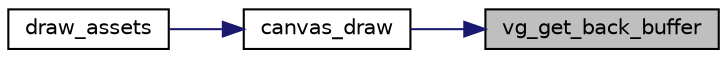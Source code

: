 digraph "vg_get_back_buffer"
{
 // LATEX_PDF_SIZE
  edge [fontname="Helvetica",fontsize="10",labelfontname="Helvetica",labelfontsize="10"];
  node [fontname="Helvetica",fontsize="10",shape=record];
  rankdir="RL";
  Node1 [label="vg_get_back_buffer",height=0.2,width=0.4,color="black", fillcolor="grey75", style="filled", fontcolor="black",tooltip="Returns the back buffer."];
  Node1 -> Node2 [dir="back",color="midnightblue",fontsize="10",style="solid"];
  Node2 [label="canvas_draw",height=0.2,width=0.4,color="black", fillcolor="white", style="filled",URL="$group__canvas.html#gab8aca11a163aa9c456d966da7e3004e5",tooltip="Draws the canvas to the back buffer."];
  Node2 -> Node3 [dir="back",color="midnightblue",fontsize="10",style="solid"];
  Node3 [label="draw_assets",height=0.2,width=0.4,color="black", fillcolor="white", style="filled",URL="$proj_8c.html#a850e4280fdbac0d3b47a94e871905e54",tooltip="Draws the program assets on screen."];
}
